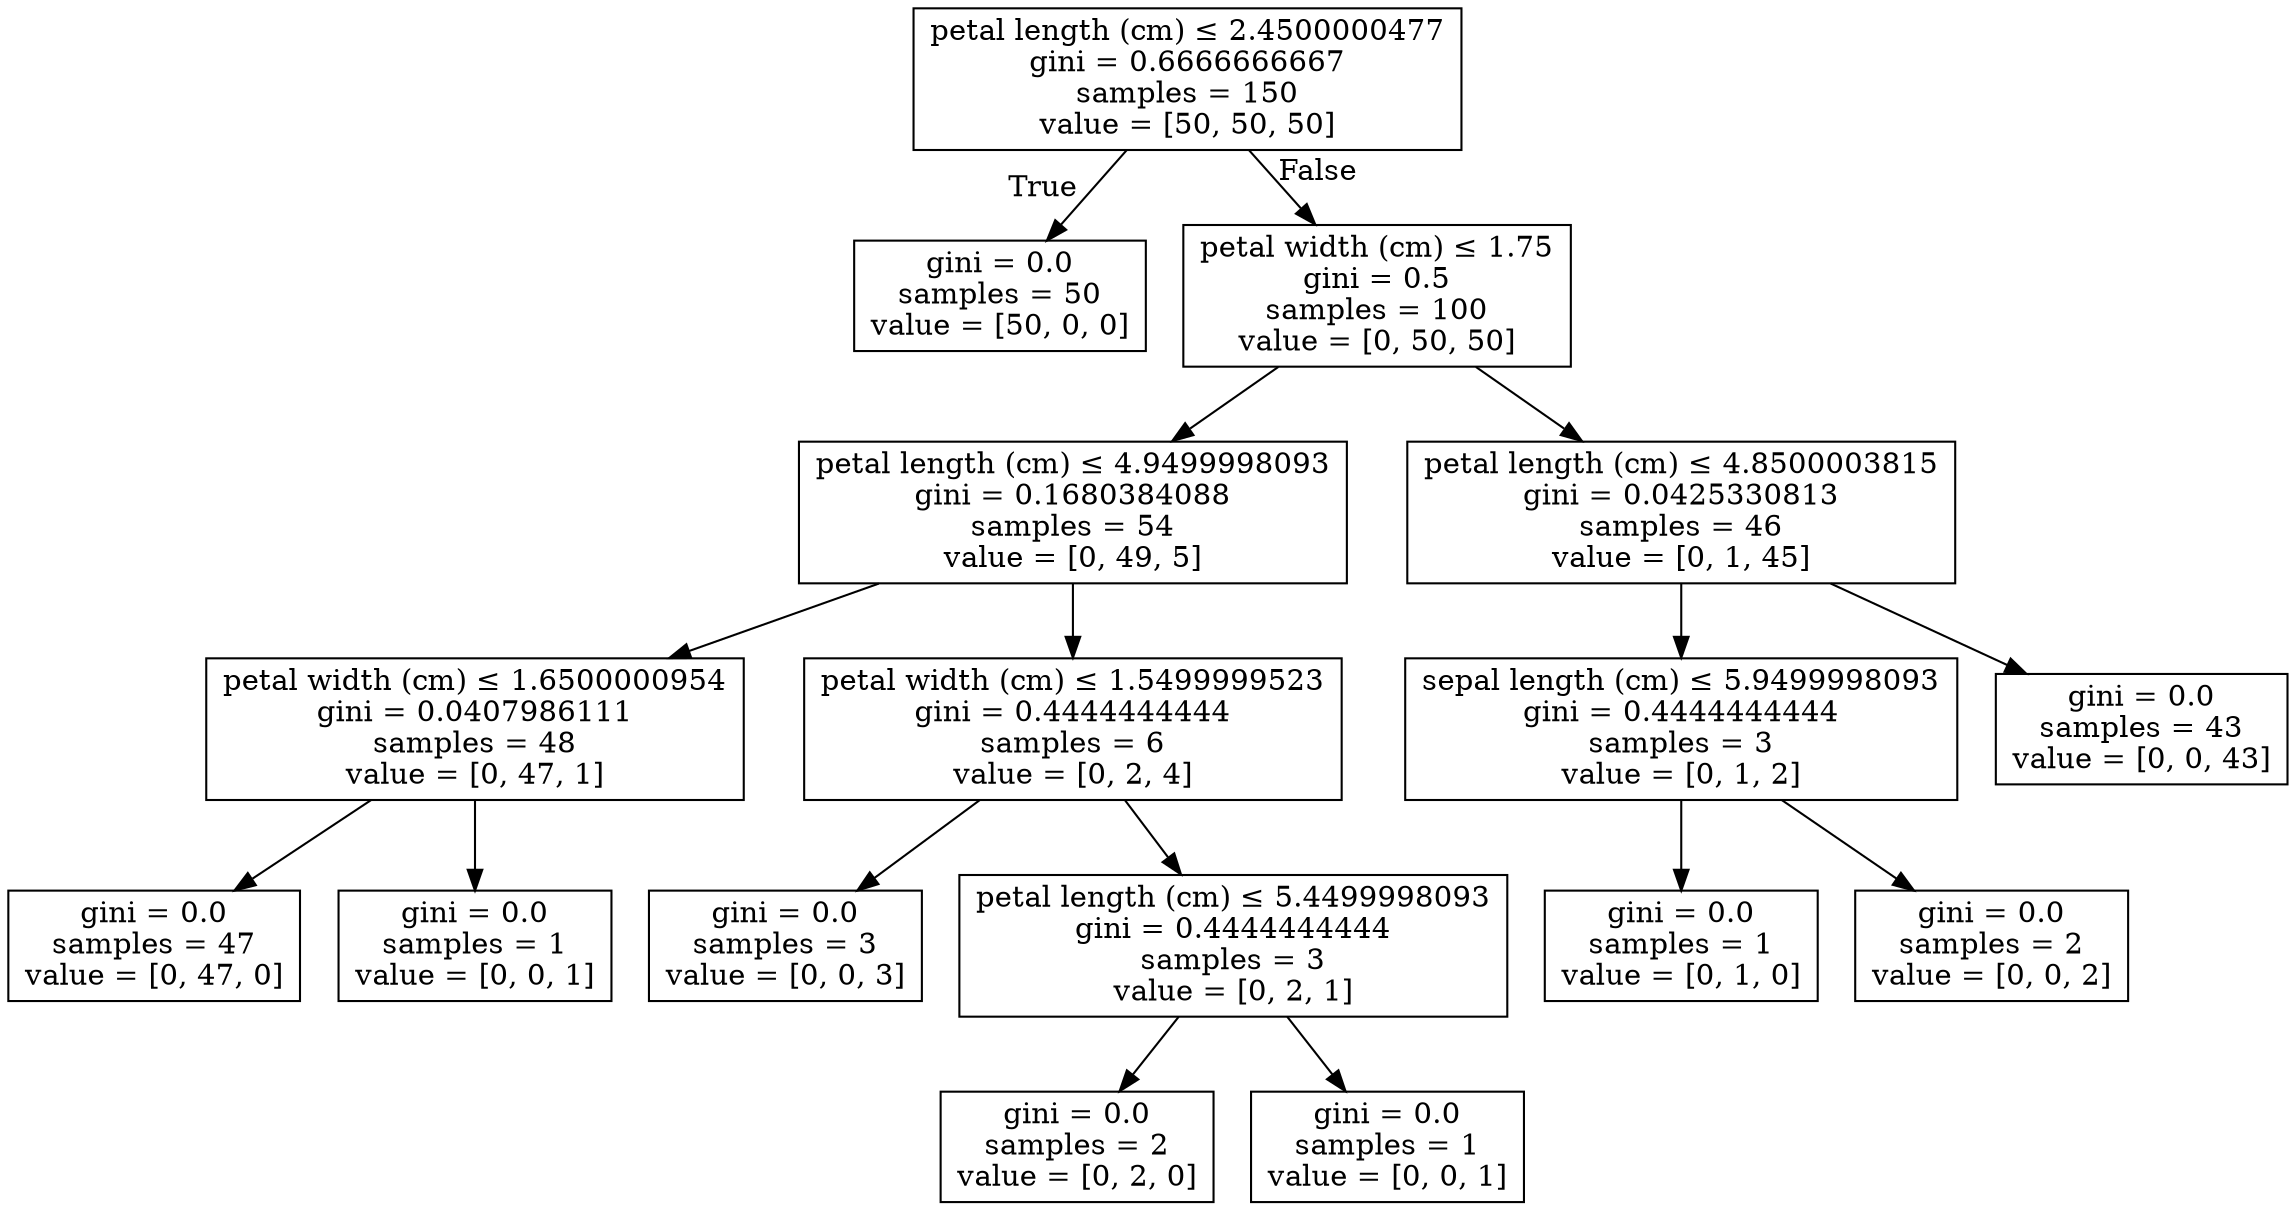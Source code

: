 digraph Tree {
node [shape=box] ;
0 [label=<petal length (cm) &le; 2.4500000477<br/>gini = 0.6666666667<br/>samples = 150<br/>value = [50, 50, 50]>] ;
1 [label=<gini = 0.0<br/>samples = 50<br/>value = [50, 0, 0]>] ;
0 -> 1 [labeldistance=2.5, labelangle=45, headlabel="True"] ;
2 [label=<petal width (cm) &le; 1.75<br/>gini = 0.5<br/>samples = 100<br/>value = [0, 50, 50]>] ;
0 -> 2 [labeldistance=2.5, labelangle=-45, headlabel="False"] ;
3 [label=<petal length (cm) &le; 4.9499998093<br/>gini = 0.1680384088<br/>samples = 54<br/>value = [0, 49, 5]>] ;
2 -> 3 ;
4 [label=<petal width (cm) &le; 1.6500000954<br/>gini = 0.0407986111<br/>samples = 48<br/>value = [0, 47, 1]>] ;
3 -> 4 ;
5 [label=<gini = 0.0<br/>samples = 47<br/>value = [0, 47, 0]>] ;
4 -> 5 ;
6 [label=<gini = 0.0<br/>samples = 1<br/>value = [0, 0, 1]>] ;
4 -> 6 ;
7 [label=<petal width (cm) &le; 1.5499999523<br/>gini = 0.4444444444<br/>samples = 6<br/>value = [0, 2, 4]>] ;
3 -> 7 ;
8 [label=<gini = 0.0<br/>samples = 3<br/>value = [0, 0, 3]>] ;
7 -> 8 ;
9 [label=<petal length (cm) &le; 5.4499998093<br/>gini = 0.4444444444<br/>samples = 3<br/>value = [0, 2, 1]>] ;
7 -> 9 ;
10 [label=<gini = 0.0<br/>samples = 2<br/>value = [0, 2, 0]>] ;
9 -> 10 ;
11 [label=<gini = 0.0<br/>samples = 1<br/>value = [0, 0, 1]>] ;
9 -> 11 ;
12 [label=<petal length (cm) &le; 4.8500003815<br/>gini = 0.0425330813<br/>samples = 46<br/>value = [0, 1, 45]>] ;
2 -> 12 ;
13 [label=<sepal length (cm) &le; 5.9499998093<br/>gini = 0.4444444444<br/>samples = 3<br/>value = [0, 1, 2]>] ;
12 -> 13 ;
14 [label=<gini = 0.0<br/>samples = 1<br/>value = [0, 1, 0]>] ;
13 -> 14 ;
15 [label=<gini = 0.0<br/>samples = 2<br/>value = [0, 0, 2]>] ;
13 -> 15 ;
16 [label=<gini = 0.0<br/>samples = 43<br/>value = [0, 0, 43]>] ;
12 -> 16 ;
}